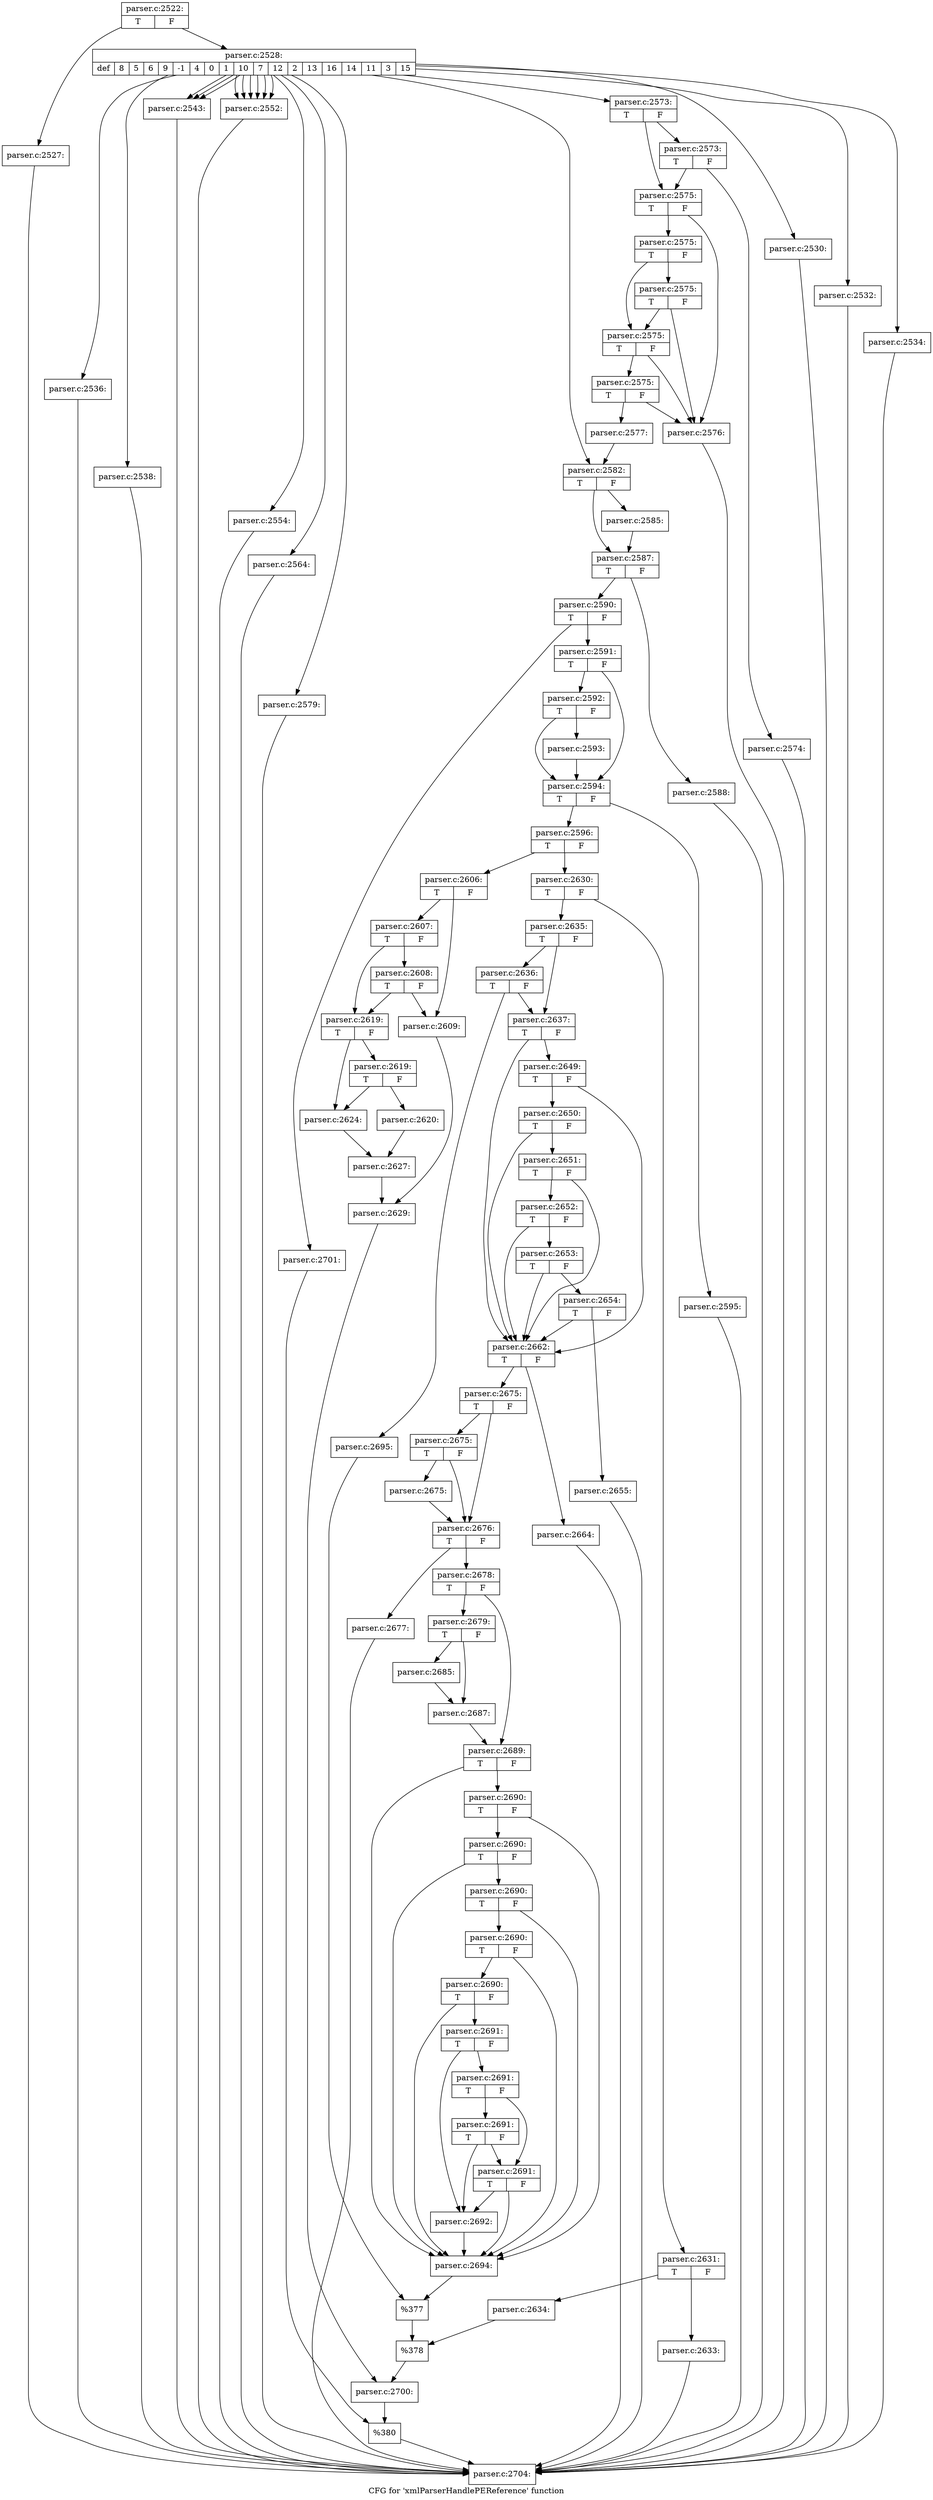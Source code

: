 digraph "CFG for 'xmlParserHandlePEReference' function" {
	label="CFG for 'xmlParserHandlePEReference' function";

	Node0x57d91e0 [shape=record,label="{parser.c:2522:|{<s0>T|<s1>F}}"];
	Node0x57d91e0 -> Node0x57daf00;
	Node0x57d91e0 -> Node0x57daf50;
	Node0x57daf00 [shape=record,label="{parser.c:2527:}"];
	Node0x57daf00 -> Node0x57e07d0;
	Node0x57daf50 [shape=record,label="{parser.c:2528:|{<s0>def|<s1>8|<s2>5|<s3>6|<s4>9|<s5>-1|<s6>4|<s7>0|<s8>1|<s9>10|<s10>7|<s11>12|<s12>2|<s13>13|<s14>16|<s15>14|<s16>11|<s17>3|<s18>15}}"];
	Node0x57daf50 -> Node0x57db550;
	Node0x57daf50 -> Node0x57dbaa0;
	Node0x57daf50 -> Node0x57dbb80;
	Node0x57daf50 -> Node0x57dbc60;
	Node0x57daf50 -> Node0x57dbd40;
	Node0x57daf50 -> Node0x57dbe20;
	Node0x57daf50 -> Node0x57dc0e0;
	Node0x57daf50 -> Node0x57dc0e0;
	Node0x57daf50 -> Node0x57dc0e0;
	Node0x57daf50 -> Node0x57dc3a0;
	Node0x57daf50 -> Node0x57dc3a0;
	Node0x57daf50 -> Node0x57dc3a0;
	Node0x57daf50 -> Node0x57dc3a0;
	Node0x57daf50 -> Node0x57dc3a0;
	Node0x57daf50 -> Node0x57dc3a0;
	Node0x57daf50 -> Node0x57db8a0;
	Node0x57daf50 -> Node0x57dcb80;
	Node0x57daf50 -> Node0x57dcc60;
	Node0x57daf50 -> Node0x57df240;
	Node0x57dbaa0 [shape=record,label="{parser.c:2530:}"];
	Node0x57dbaa0 -> Node0x57e07d0;
	Node0x57dbb80 [shape=record,label="{parser.c:2532:}"];
	Node0x57dbb80 -> Node0x57e07d0;
	Node0x57dbc60 [shape=record,label="{parser.c:2534:}"];
	Node0x57dbc60 -> Node0x57e07d0;
	Node0x57dbd40 [shape=record,label="{parser.c:2536:}"];
	Node0x57dbd40 -> Node0x57e07d0;
	Node0x57dbe20 [shape=record,label="{parser.c:2538:}"];
	Node0x57dbe20 -> Node0x57e07d0;
	Node0x57dc0e0 [shape=record,label="{parser.c:2543:}"];
	Node0x57dc0e0 -> Node0x57e07d0;
	Node0x57dc3a0 [shape=record,label="{parser.c:2552:}"];
	Node0x57dc3a0 -> Node0x57e07d0;
	Node0x57db8a0 [shape=record,label="{parser.c:2554:}"];
	Node0x57db8a0 -> Node0x57e07d0;
	Node0x57dcb80 [shape=record,label="{parser.c:2564:}"];
	Node0x57dcb80 -> Node0x57e07d0;
	Node0x57dcc60 [shape=record,label="{parser.c:2573:|{<s0>T|<s1>F}}"];
	Node0x57dcc60 -> Node0x57dcdf0;
	Node0x57dcc60 -> Node0x57dcda0;
	Node0x57dcdf0 [shape=record,label="{parser.c:2573:|{<s0>T|<s1>F}}"];
	Node0x57dcdf0 -> Node0x57dcd50;
	Node0x57dcdf0 -> Node0x57dcda0;
	Node0x57dcd50 [shape=record,label="{parser.c:2574:}"];
	Node0x57dcd50 -> Node0x57e07d0;
	Node0x57dcda0 [shape=record,label="{parser.c:2575:|{<s0>T|<s1>F}}"];
	Node0x57dcda0 -> Node0x57dd660;
	Node0x57dcda0 -> Node0x57dd800;
	Node0x57dd800 [shape=record,label="{parser.c:2575:|{<s0>T|<s1>F}}"];
	Node0x57dd800 -> Node0x57ddd70;
	Node0x57dd800 -> Node0x57dd780;
	Node0x57ddd70 [shape=record,label="{parser.c:2575:|{<s0>T|<s1>F}}"];
	Node0x57ddd70 -> Node0x57dd660;
	Node0x57ddd70 -> Node0x57dd780;
	Node0x57dd780 [shape=record,label="{parser.c:2575:|{<s0>T|<s1>F}}"];
	Node0x57dd780 -> Node0x57dd660;
	Node0x57dd780 -> Node0x57dd700;
	Node0x57dd700 [shape=record,label="{parser.c:2575:|{<s0>T|<s1>F}}"];
	Node0x57dd700 -> Node0x57dd660;
	Node0x57dd700 -> Node0x57dd6b0;
	Node0x57dd660 [shape=record,label="{parser.c:2576:}"];
	Node0x57dd660 -> Node0x57e07d0;
	Node0x57dd6b0 [shape=record,label="{parser.c:2577:}"];
	Node0x57dd6b0 -> Node0x57db550;
	Node0x57df240 [shape=record,label="{parser.c:2579:}"];
	Node0x57df240 -> Node0x57e07d0;
	Node0x57db550 [shape=record,label="{parser.c:2582:|{<s0>T|<s1>F}}"];
	Node0x57db550 -> Node0x57db760;
	Node0x57db550 -> Node0x57e0080;
	Node0x57db760 [shape=record,label="{parser.c:2585:}"];
	Node0x57db760 -> Node0x57e0080;
	Node0x57e0080 [shape=record,label="{parser.c:2587:|{<s0>T|<s1>F}}"];
	Node0x57e0080 -> Node0x57e0780;
	Node0x57e0080 -> Node0x57e0820;
	Node0x57e0780 [shape=record,label="{parser.c:2588:}"];
	Node0x57e0780 -> Node0x57e07d0;
	Node0x57e0820 [shape=record,label="{parser.c:2590:|{<s0>T|<s1>F}}"];
	Node0x57e0820 -> Node0x57e0c50;
	Node0x57e0820 -> Node0x57e0cf0;
	Node0x57e0c50 [shape=record,label="{parser.c:2591:|{<s0>T|<s1>F}}"];
	Node0x57e0c50 -> Node0x57e1450;
	Node0x57e0c50 -> Node0x57e1400;
	Node0x57e1450 [shape=record,label="{parser.c:2592:|{<s0>T|<s1>F}}"];
	Node0x57e1450 -> Node0x57e13b0;
	Node0x57e1450 -> Node0x57e1400;
	Node0x57e13b0 [shape=record,label="{parser.c:2593:}"];
	Node0x57e13b0 -> Node0x57e1400;
	Node0x57e1400 [shape=record,label="{parser.c:2594:|{<s0>T|<s1>F}}"];
	Node0x57e1400 -> Node0x57e24a0;
	Node0x57e1400 -> Node0x57e24f0;
	Node0x57e24a0 [shape=record,label="{parser.c:2595:}"];
	Node0x57e24a0 -> Node0x57e07d0;
	Node0x57e24f0 [shape=record,label="{parser.c:2596:|{<s0>T|<s1>F}}"];
	Node0x57e24f0 -> Node0x57e2990;
	Node0x57e24f0 -> Node0x57e2a30;
	Node0x57e2990 [shape=record,label="{parser.c:2606:|{<s0>T|<s1>F}}"];
	Node0x57e2990 -> Node0x57e2d70;
	Node0x57e2990 -> Node0x57e2e60;
	Node0x57e2e60 [shape=record,label="{parser.c:2607:|{<s0>T|<s1>F}}"];
	Node0x57e2e60 -> Node0x57e3210;
	Node0x57e2e60 -> Node0x57e2e10;
	Node0x57e3210 [shape=record,label="{parser.c:2608:|{<s0>T|<s1>F}}"];
	Node0x57e3210 -> Node0x57e2d70;
	Node0x57e3210 -> Node0x57e2e10;
	Node0x57e2d70 [shape=record,label="{parser.c:2609:}"];
	Node0x57e2d70 -> Node0x57e2dc0;
	Node0x57e2e10 [shape=record,label="{parser.c:2619:|{<s0>T|<s1>F}}"];
	Node0x57e2e10 -> Node0x57e4580;
	Node0x57e2e10 -> Node0x57e4530;
	Node0x57e4580 [shape=record,label="{parser.c:2619:|{<s0>T|<s1>F}}"];
	Node0x57e4580 -> Node0x571a470;
	Node0x57e4580 -> Node0x57e4530;
	Node0x571a470 [shape=record,label="{parser.c:2620:}"];
	Node0x571a470 -> Node0x57e44e0;
	Node0x57e4530 [shape=record,label="{parser.c:2624:}"];
	Node0x57e4530 -> Node0x57e44e0;
	Node0x57e44e0 [shape=record,label="{parser.c:2627:}"];
	Node0x57e44e0 -> Node0x57e2dc0;
	Node0x57e2dc0 [shape=record,label="{parser.c:2629:}"];
	Node0x57e2dc0 -> Node0x57e29e0;
	Node0x57e2a30 [shape=record,label="{parser.c:2630:|{<s0>T|<s1>F}}"];
	Node0x57e2a30 -> Node0x57e50c0;
	Node0x57e2a30 -> Node0x57e6140;
	Node0x57e50c0 [shape=record,label="{parser.c:2631:|{<s0>T|<s1>F}}"];
	Node0x57e50c0 -> Node0x57e6660;
	Node0x57e50c0 -> Node0x57e6d80;
	Node0x57e6660 [shape=record,label="{parser.c:2633:}"];
	Node0x57e6660 -> Node0x57e07d0;
	Node0x57e6d80 [shape=record,label="{parser.c:2634:}"];
	Node0x57e6d80 -> Node0x57e60f0;
	Node0x57e6140 [shape=record,label="{parser.c:2635:|{<s0>T|<s1>F}}"];
	Node0x57e6140 -> Node0x57e7100;
	Node0x57e6140 -> Node0x57e71f0;
	Node0x57e71f0 [shape=record,label="{parser.c:2636:|{<s0>T|<s1>F}}"];
	Node0x57e71f0 -> Node0x57e7100;
	Node0x57e71f0 -> Node0x57e71a0;
	Node0x57e7100 [shape=record,label="{parser.c:2637:|{<s0>T|<s1>F}}"];
	Node0x57e7100 -> Node0x57e9740;
	Node0x57e7100 -> Node0x57e3f90;
	Node0x57e9740 [shape=record,label="{parser.c:2649:|{<s0>T|<s1>F}}"];
	Node0x57e9740 -> Node0x57e96f0;
	Node0x57e9740 -> Node0x57e3f90;
	Node0x57e96f0 [shape=record,label="{parser.c:2650:|{<s0>T|<s1>F}}"];
	Node0x57e96f0 -> Node0x57e96a0;
	Node0x57e96f0 -> Node0x57e3f90;
	Node0x57e96a0 [shape=record,label="{parser.c:2651:|{<s0>T|<s1>F}}"];
	Node0x57e96a0 -> Node0x57e9650;
	Node0x57e96a0 -> Node0x57e3f90;
	Node0x57e9650 [shape=record,label="{parser.c:2652:|{<s0>T|<s1>F}}"];
	Node0x57e9650 -> Node0x57e9600;
	Node0x57e9650 -> Node0x57e3f90;
	Node0x57e9600 [shape=record,label="{parser.c:2653:|{<s0>T|<s1>F}}"];
	Node0x57e9600 -> Node0x57df8b0;
	Node0x57e9600 -> Node0x57e3f90;
	Node0x57df8b0 [shape=record,label="{parser.c:2654:|{<s0>T|<s1>F}}"];
	Node0x57df8b0 -> Node0x57e82f0;
	Node0x57df8b0 -> Node0x57e3f90;
	Node0x57e82f0 [shape=record,label="{parser.c:2655:}"];
	Node0x57e82f0 -> Node0x57e07d0;
	Node0x57e3f90 [shape=record,label="{parser.c:2662:|{<s0>T|<s1>F}}"];
	Node0x57e3f90 -> Node0x57ebb80;
	Node0x57e3f90 -> Node0x57ebf80;
	Node0x57ebb80 [shape=record,label="{parser.c:2664:}"];
	Node0x57ebb80 -> Node0x57e07d0;
	Node0x57ebf80 [shape=record,label="{parser.c:2675:|{<s0>T|<s1>F}}"];
	Node0x57ebf80 -> Node0x57ec340;
	Node0x57ebf80 -> Node0x57ec2f0;
	Node0x57ec340 [shape=record,label="{parser.c:2675:|{<s0>T|<s1>F}}"];
	Node0x57ec340 -> Node0x57ec2a0;
	Node0x57ec340 -> Node0x57ec2f0;
	Node0x57ec2a0 [shape=record,label="{parser.c:2675:}"];
	Node0x57ec2a0 -> Node0x57ec2f0;
	Node0x57ec2f0 [shape=record,label="{parser.c:2676:|{<s0>T|<s1>F}}"];
	Node0x57ec2f0 -> Node0x57ece60;
	Node0x57ec2f0 -> Node0x57eceb0;
	Node0x57ece60 [shape=record,label="{parser.c:2677:}"];
	Node0x57ece60 -> Node0x57e07d0;
	Node0x57eceb0 [shape=record,label="{parser.c:2678:|{<s0>T|<s1>F}}"];
	Node0x57eceb0 -> Node0x57ed290;
	Node0x57eceb0 -> Node0x57ed2e0;
	Node0x57ed290 [shape=record,label="{parser.c:2679:|{<s0>T|<s1>F}}"];
	Node0x57ed290 -> Node0x57ef570;
	Node0x57ed290 -> Node0x57ef8a0;
	Node0x57ef570 [shape=record,label="{parser.c:2685:}"];
	Node0x57ef570 -> Node0x57ef8a0;
	Node0x57ef8a0 [shape=record,label="{parser.c:2687:}"];
	Node0x57ef8a0 -> Node0x57ed2e0;
	Node0x57ed2e0 [shape=record,label="{parser.c:2689:|{<s0>T|<s1>F}}"];
	Node0x57ed2e0 -> Node0x57f01c0;
	Node0x57ed2e0 -> Node0x57f0060;
	Node0x57f01c0 [shape=record,label="{parser.c:2690:|{<s0>T|<s1>F}}"];
	Node0x57f01c0 -> Node0x57f05d0;
	Node0x57f01c0 -> Node0x57f0060;
	Node0x57f05d0 [shape=record,label="{parser.c:2690:|{<s0>T|<s1>F}}"];
	Node0x57f05d0 -> Node0x57f0580;
	Node0x57f05d0 -> Node0x57f0060;
	Node0x57f0580 [shape=record,label="{parser.c:2690:|{<s0>T|<s1>F}}"];
	Node0x57f0580 -> Node0x57f0530;
	Node0x57f0580 -> Node0x57f0060;
	Node0x57f0530 [shape=record,label="{parser.c:2690:|{<s0>T|<s1>F}}"];
	Node0x57f0530 -> Node0x57f04e0;
	Node0x57f0530 -> Node0x57f0060;
	Node0x57f04e0 [shape=record,label="{parser.c:2690:|{<s0>T|<s1>F}}"];
	Node0x57f04e0 -> Node0x57f0170;
	Node0x57f04e0 -> Node0x57f0060;
	Node0x57f0170 [shape=record,label="{parser.c:2691:|{<s0>T|<s1>F}}"];
	Node0x57f0170 -> Node0x57efdf0;
	Node0x57f0170 -> Node0x57f1e30;
	Node0x57f1e30 [shape=record,label="{parser.c:2691:|{<s0>T|<s1>F}}"];
	Node0x57f1e30 -> Node0x57f2340;
	Node0x57f1e30 -> Node0x57f1de0;
	Node0x57f2340 [shape=record,label="{parser.c:2691:|{<s0>T|<s1>F}}"];
	Node0x57f2340 -> Node0x57efdf0;
	Node0x57f2340 -> Node0x57f1de0;
	Node0x57f1de0 [shape=record,label="{parser.c:2691:|{<s0>T|<s1>F}}"];
	Node0x57f1de0 -> Node0x57efdf0;
	Node0x57f1de0 -> Node0x57f0060;
	Node0x57efdf0 [shape=record,label="{parser.c:2692:}"];
	Node0x57efdf0 -> Node0x57f0060;
	Node0x57f0060 [shape=record,label="{parser.c:2694:}"];
	Node0x57f0060 -> Node0x57e7150;
	Node0x57e71a0 [shape=record,label="{parser.c:2695:}"];
	Node0x57e71a0 -> Node0x57e7150;
	Node0x57e7150 [shape=record,label="{%377}"];
	Node0x57e7150 -> Node0x57e60f0;
	Node0x57e60f0 [shape=record,label="{%378}"];
	Node0x57e60f0 -> Node0x57e29e0;
	Node0x57e29e0 [shape=record,label="{parser.c:2700:}"];
	Node0x57e29e0 -> Node0x57e0ca0;
	Node0x57e0cf0 [shape=record,label="{parser.c:2701:}"];
	Node0x57e0cf0 -> Node0x57e0ca0;
	Node0x57e0ca0 [shape=record,label="{%380}"];
	Node0x57e0ca0 -> Node0x57e07d0;
	Node0x57e07d0 [shape=record,label="{parser.c:2704:}"];
}
